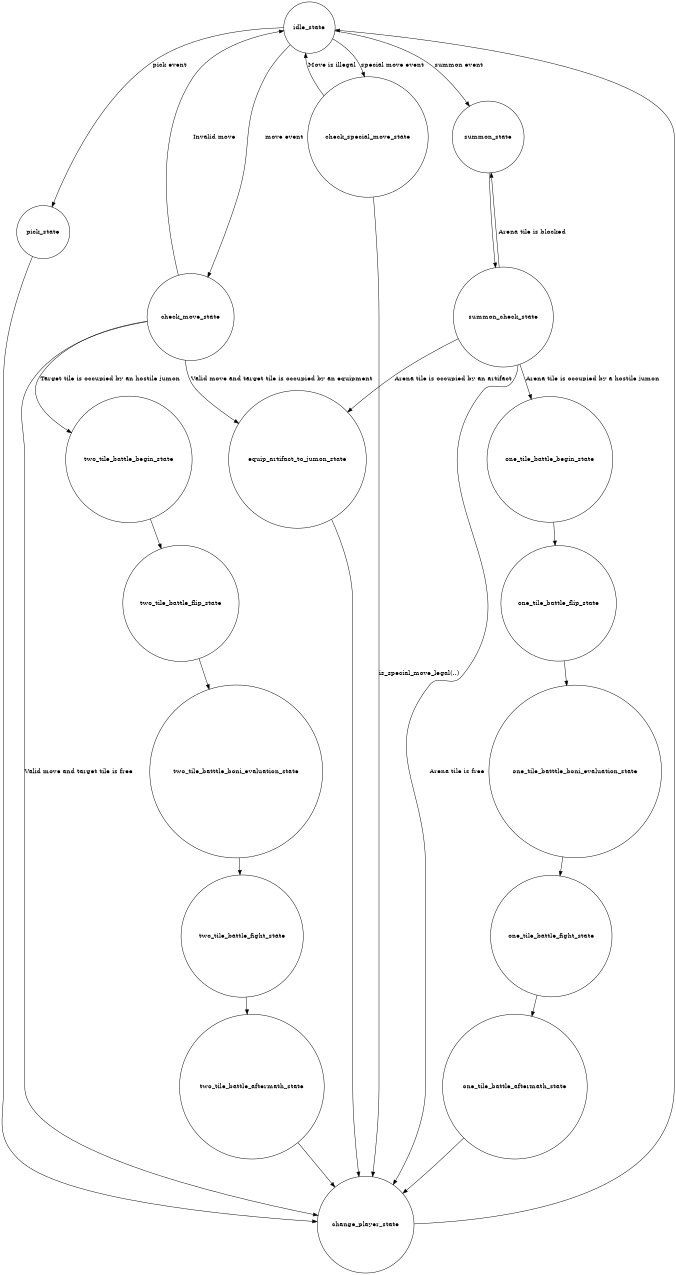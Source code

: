 digraph AkugaFSM {
	size="8.5"
	node [shape = circle]
	// Declare every existing state within the fsm
	idle_state
	pick_state
	summon_state
	check_move_state
	check_special_move_state
	summon_check_state
	change_player_state
	one_tile_battle_begin_state
	one_tile_battle_flip_state
	one_tile_batttle_boni_evaluation_state
	one_tile_battle_fight_state
	one_tile_battle_aftermath_state
	two_tile_battle_begin_state
	two_tile_battle_flip_state
	two_tile_batttle_boni_evaluation_state
	two_tile_battle_fight_state
	two_tile_battle_aftermath_state
	equip_artifact_to_jumon_state

	// Change player state
	change_player_state -> idle_state

	// Idle state
	idle_state -> pick_state [label="pick event"];
	idle_state -> summon_state [label="summon event"];
	idle_state -> check_move_state [label="move event"];
	idle_state -> check_special_move_state [label="special move event"];

	// Pick State
	pick_state -> change_player_state

	// Summon State
	summon_state -> summon_check_state
	
	// Summon check state
	summon_check_state -> change_player_state[label="Arena tile is free"]
	summon_check_state -> summon_state[label="Arena tile is blocked"]
	summon_check_state -> one_tile_battle_begin_state[label="Arena tile is occupied by a hostile jumon"]
	summon_check_state -> equip_artifact_to_jumon_state[label="Arena tile is occupied by an artifact"]

	// Check move state
	check_move_state -> idle_state[label="Invalid move"]
	check_move_state -> change_player_state[label="Valid move and target tile is free"]
	check_move_state -> two_tile_battle_begin_state[label="Target tile is occupied by an hostile jumon"]
	check_move_state -> equip_artifact_to_jumon_state[label="Valid move and target tile is occupied by an equipment"]

	// Check special move state
	check_special_move_state -> change_player_state[label="is_special_move_legal(..)"]
	check_special_move_state -> idle_state[label="Move is illegal"]

	// One tile battle states
	one_tile_battle_begin_state -> one_tile_battle_flip_state
	one_tile_battle_flip_state -> one_tile_batttle_boni_evaluation_state
	one_tile_batttle_boni_evaluation_state -> one_tile_battle_fight_state
	one_tile_battle_fight_state -> one_tile_battle_aftermath_state
	one_tile_battle_aftermath_state -> change_player_state

	// One tile battle states
	two_tile_battle_begin_state -> two_tile_battle_flip_state
	two_tile_battle_flip_state -> two_tile_batttle_boni_evaluation_state
	two_tile_batttle_boni_evaluation_state -> two_tile_battle_fight_state
	two_tile_battle_fight_state -> two_tile_battle_aftermath_state
	two_tile_battle_aftermath_state -> change_player_state

	//Equip artifact to jumon state
	equip_artifact_to_jumon_state -> change_player_state
}

